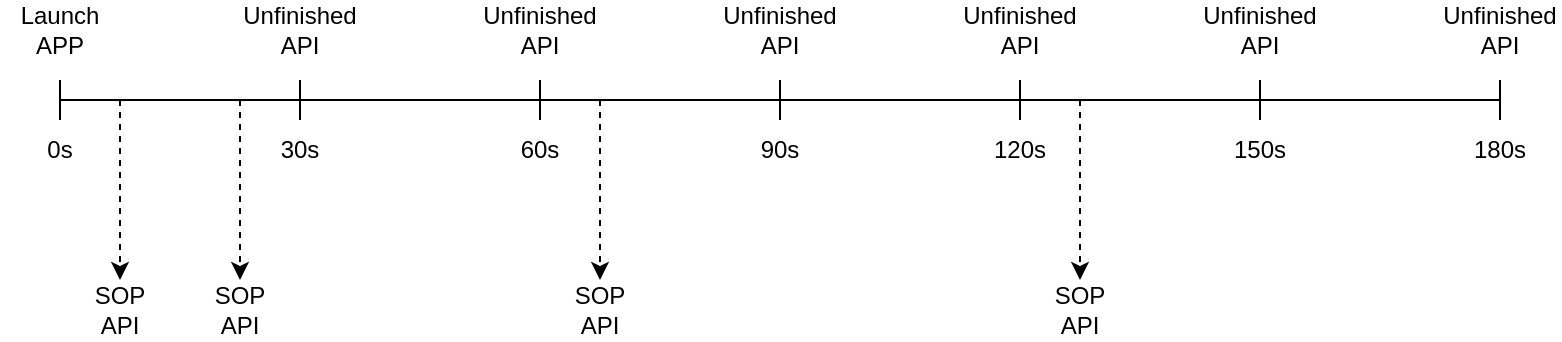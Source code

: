 <mxfile version="23.1.7" type="github">
  <diagram name="第 1 页" id="uVrBq4z4UFiI2-FdkQXl">
    <mxGraphModel dx="1434" dy="665" grid="1" gridSize="10" guides="1" tooltips="1" connect="1" arrows="1" fold="1" page="1" pageScale="1" pageWidth="1654" pageHeight="1169" math="0" shadow="0">
      <root>
        <mxCell id="0" />
        <mxCell id="1" parent="0" />
        <mxCell id="-ebF6bopqLIt4eilJldL-50" value="" style="group" vertex="1" connectable="0" parent="1">
          <mxGeometry x="240" y="260" width="720" height="20" as="geometry" />
        </mxCell>
        <mxCell id="-ebF6bopqLIt4eilJldL-65" style="edgeStyle=orthogonalEdgeStyle;rounded=0;orthogonalLoop=1;jettySize=auto;html=1;exitX=0.25;exitY=0.5;exitDx=0;exitDy=0;exitPerimeter=0;dashed=1;" edge="1" parent="-ebF6bopqLIt4eilJldL-50" source="-ebF6bopqLIt4eilJldL-39">
          <mxGeometry relative="1" as="geometry">
            <mxPoint x="30" y="100" as="targetPoint" />
          </mxGeometry>
        </mxCell>
        <mxCell id="-ebF6bopqLIt4eilJldL-66" style="edgeStyle=orthogonalEdgeStyle;rounded=0;orthogonalLoop=1;jettySize=auto;html=1;exitX=0.75;exitY=0.5;exitDx=0;exitDy=0;exitPerimeter=0;dashed=1;" edge="1" parent="-ebF6bopqLIt4eilJldL-50" source="-ebF6bopqLIt4eilJldL-39">
          <mxGeometry relative="1" as="geometry">
            <mxPoint x="90" y="100" as="targetPoint" />
          </mxGeometry>
        </mxCell>
        <mxCell id="-ebF6bopqLIt4eilJldL-39" value="" style="shape=crossbar;whiteSpace=wrap;html=1;rounded=1;" vertex="1" parent="-ebF6bopqLIt4eilJldL-50">
          <mxGeometry width="120" height="20" as="geometry" />
        </mxCell>
        <mxCell id="-ebF6bopqLIt4eilJldL-40" value="" style="shape=crossbar;whiteSpace=wrap;html=1;rounded=1;" vertex="1" parent="-ebF6bopqLIt4eilJldL-50">
          <mxGeometry x="120" width="120" height="20" as="geometry" />
        </mxCell>
        <mxCell id="-ebF6bopqLIt4eilJldL-67" style="edgeStyle=orthogonalEdgeStyle;rounded=0;orthogonalLoop=1;jettySize=auto;html=1;exitX=0.25;exitY=0.5;exitDx=0;exitDy=0;exitPerimeter=0;dashed=1;" edge="1" parent="-ebF6bopqLIt4eilJldL-50" source="-ebF6bopqLIt4eilJldL-42">
          <mxGeometry relative="1" as="geometry">
            <mxPoint x="270" y="100" as="targetPoint" />
          </mxGeometry>
        </mxCell>
        <mxCell id="-ebF6bopqLIt4eilJldL-42" value="" style="shape=crossbar;whiteSpace=wrap;html=1;rounded=1;" vertex="1" parent="-ebF6bopqLIt4eilJldL-50">
          <mxGeometry x="240" width="120" height="20" as="geometry" />
        </mxCell>
        <mxCell id="-ebF6bopqLIt4eilJldL-43" value="" style="shape=crossbar;whiteSpace=wrap;html=1;rounded=1;" vertex="1" parent="-ebF6bopqLIt4eilJldL-50">
          <mxGeometry x="360" width="120" height="20" as="geometry" />
        </mxCell>
        <mxCell id="-ebF6bopqLIt4eilJldL-68" style="edgeStyle=orthogonalEdgeStyle;rounded=0;orthogonalLoop=1;jettySize=auto;html=1;exitX=0.25;exitY=0.5;exitDx=0;exitDy=0;exitPerimeter=0;dashed=1;" edge="1" parent="-ebF6bopqLIt4eilJldL-50" source="-ebF6bopqLIt4eilJldL-44">
          <mxGeometry relative="1" as="geometry">
            <mxPoint x="510" y="100" as="targetPoint" />
          </mxGeometry>
        </mxCell>
        <mxCell id="-ebF6bopqLIt4eilJldL-44" value="" style="shape=crossbar;whiteSpace=wrap;html=1;rounded=1;" vertex="1" parent="-ebF6bopqLIt4eilJldL-50">
          <mxGeometry x="480" width="120" height="20" as="geometry" />
        </mxCell>
        <mxCell id="-ebF6bopqLIt4eilJldL-45" value="" style="shape=crossbar;whiteSpace=wrap;html=1;rounded=1;" vertex="1" parent="-ebF6bopqLIt4eilJldL-50">
          <mxGeometry x="600" width="120" height="20" as="geometry" />
        </mxCell>
        <mxCell id="-ebF6bopqLIt4eilJldL-51" value="Launch APP" style="text;html=1;align=center;verticalAlign=middle;whiteSpace=wrap;rounded=0;" vertex="1" parent="1">
          <mxGeometry x="210" y="220" width="60" height="30" as="geometry" />
        </mxCell>
        <mxCell id="-ebF6bopqLIt4eilJldL-52" value="0s" style="text;html=1;align=center;verticalAlign=middle;whiteSpace=wrap;rounded=0;" vertex="1" parent="1">
          <mxGeometry x="210" y="280" width="60" height="30" as="geometry" />
        </mxCell>
        <mxCell id="-ebF6bopqLIt4eilJldL-53" value="30s" style="text;html=1;align=center;verticalAlign=middle;whiteSpace=wrap;rounded=0;" vertex="1" parent="1">
          <mxGeometry x="330" y="280" width="60" height="30" as="geometry" />
        </mxCell>
        <mxCell id="-ebF6bopqLIt4eilJldL-54" value="60s" style="text;html=1;align=center;verticalAlign=middle;whiteSpace=wrap;rounded=0;" vertex="1" parent="1">
          <mxGeometry x="450" y="280" width="60" height="30" as="geometry" />
        </mxCell>
        <mxCell id="-ebF6bopqLIt4eilJldL-55" value="90s" style="text;html=1;align=center;verticalAlign=middle;whiteSpace=wrap;rounded=0;" vertex="1" parent="1">
          <mxGeometry x="570" y="280" width="60" height="30" as="geometry" />
        </mxCell>
        <mxCell id="-ebF6bopqLIt4eilJldL-56" value="120s" style="text;html=1;align=center;verticalAlign=middle;whiteSpace=wrap;rounded=0;" vertex="1" parent="1">
          <mxGeometry x="690" y="280" width="60" height="30" as="geometry" />
        </mxCell>
        <mxCell id="-ebF6bopqLIt4eilJldL-57" value="150s" style="text;html=1;align=center;verticalAlign=middle;whiteSpace=wrap;rounded=0;" vertex="1" parent="1">
          <mxGeometry x="810" y="280" width="60" height="30" as="geometry" />
        </mxCell>
        <mxCell id="-ebF6bopqLIt4eilJldL-58" value="180s" style="text;html=1;align=center;verticalAlign=middle;whiteSpace=wrap;rounded=0;" vertex="1" parent="1">
          <mxGeometry x="930" y="280" width="60" height="30" as="geometry" />
        </mxCell>
        <mxCell id="-ebF6bopqLIt4eilJldL-59" value="Unfinished API" style="text;html=1;align=center;verticalAlign=middle;whiteSpace=wrap;rounded=0;" vertex="1" parent="1">
          <mxGeometry x="330" y="220" width="60" height="30" as="geometry" />
        </mxCell>
        <mxCell id="-ebF6bopqLIt4eilJldL-60" value="Unfinished API" style="text;html=1;align=center;verticalAlign=middle;whiteSpace=wrap;rounded=0;" vertex="1" parent="1">
          <mxGeometry x="450" y="220" width="60" height="30" as="geometry" />
        </mxCell>
        <mxCell id="-ebF6bopqLIt4eilJldL-61" value="Unfinished API" style="text;html=1;align=center;verticalAlign=middle;whiteSpace=wrap;rounded=0;" vertex="1" parent="1">
          <mxGeometry x="570" y="220" width="60" height="30" as="geometry" />
        </mxCell>
        <mxCell id="-ebF6bopqLIt4eilJldL-62" value="Unfinished API" style="text;html=1;align=center;verticalAlign=middle;whiteSpace=wrap;rounded=0;" vertex="1" parent="1">
          <mxGeometry x="690" y="220" width="60" height="30" as="geometry" />
        </mxCell>
        <mxCell id="-ebF6bopqLIt4eilJldL-63" value="Unfinished API" style="text;html=1;align=center;verticalAlign=middle;whiteSpace=wrap;rounded=0;" vertex="1" parent="1">
          <mxGeometry x="810" y="220" width="60" height="30" as="geometry" />
        </mxCell>
        <mxCell id="-ebF6bopqLIt4eilJldL-64" value="Unfinished API" style="text;html=1;align=center;verticalAlign=middle;whiteSpace=wrap;rounded=0;" vertex="1" parent="1">
          <mxGeometry x="930" y="220" width="60" height="30" as="geometry" />
        </mxCell>
        <mxCell id="-ebF6bopqLIt4eilJldL-69" value="SOP&lt;br&gt;API" style="text;html=1;align=center;verticalAlign=middle;whiteSpace=wrap;rounded=0;" vertex="1" parent="1">
          <mxGeometry x="240" y="360" width="60" height="30" as="geometry" />
        </mxCell>
        <mxCell id="-ebF6bopqLIt4eilJldL-73" value="SOP&lt;br&gt;API" style="text;html=1;align=center;verticalAlign=middle;whiteSpace=wrap;rounded=0;" vertex="1" parent="1">
          <mxGeometry x="300" y="360" width="60" height="30" as="geometry" />
        </mxCell>
        <mxCell id="-ebF6bopqLIt4eilJldL-74" value="SOP&lt;br&gt;API" style="text;html=1;align=center;verticalAlign=middle;whiteSpace=wrap;rounded=0;" vertex="1" parent="1">
          <mxGeometry x="480" y="360" width="60" height="30" as="geometry" />
        </mxCell>
        <mxCell id="-ebF6bopqLIt4eilJldL-75" value="SOP&lt;br&gt;API" style="text;html=1;align=center;verticalAlign=middle;whiteSpace=wrap;rounded=0;" vertex="1" parent="1">
          <mxGeometry x="720" y="360" width="60" height="30" as="geometry" />
        </mxCell>
      </root>
    </mxGraphModel>
  </diagram>
</mxfile>
